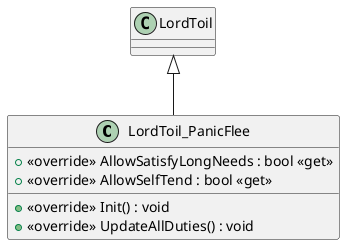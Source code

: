 @startuml
class LordToil_PanicFlee {
    + <<override>> AllowSatisfyLongNeeds : bool <<get>>
    + <<override>> AllowSelfTend : bool <<get>>
    + <<override>> Init() : void
    + <<override>> UpdateAllDuties() : void
}
LordToil <|-- LordToil_PanicFlee
@enduml
